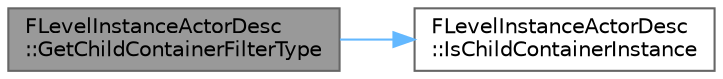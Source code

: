 digraph "FLevelInstanceActorDesc::GetChildContainerFilterType"
{
 // INTERACTIVE_SVG=YES
 // LATEX_PDF_SIZE
  bgcolor="transparent";
  edge [fontname=Helvetica,fontsize=10,labelfontname=Helvetica,labelfontsize=10];
  node [fontname=Helvetica,fontsize=10,shape=box,height=0.2,width=0.4];
  rankdir="LR";
  Node1 [id="Node000001",label="FLevelInstanceActorDesc\l::GetChildContainerFilterType",height=0.2,width=0.4,color="gray40", fillcolor="grey60", style="filled", fontcolor="black",tooltip=" "];
  Node1 -> Node2 [id="edge1_Node000001_Node000002",color="steelblue1",style="solid",tooltip=" "];
  Node2 [id="Node000002",label="FLevelInstanceActorDesc\l::IsChildContainerInstance",height=0.2,width=0.4,color="grey40", fillcolor="white", style="filled",URL="$d9/d65/classFLevelInstanceActorDesc.html#a0a1890aa1dc59304de9a1ce104cdf380",tooltip=" "];
}
